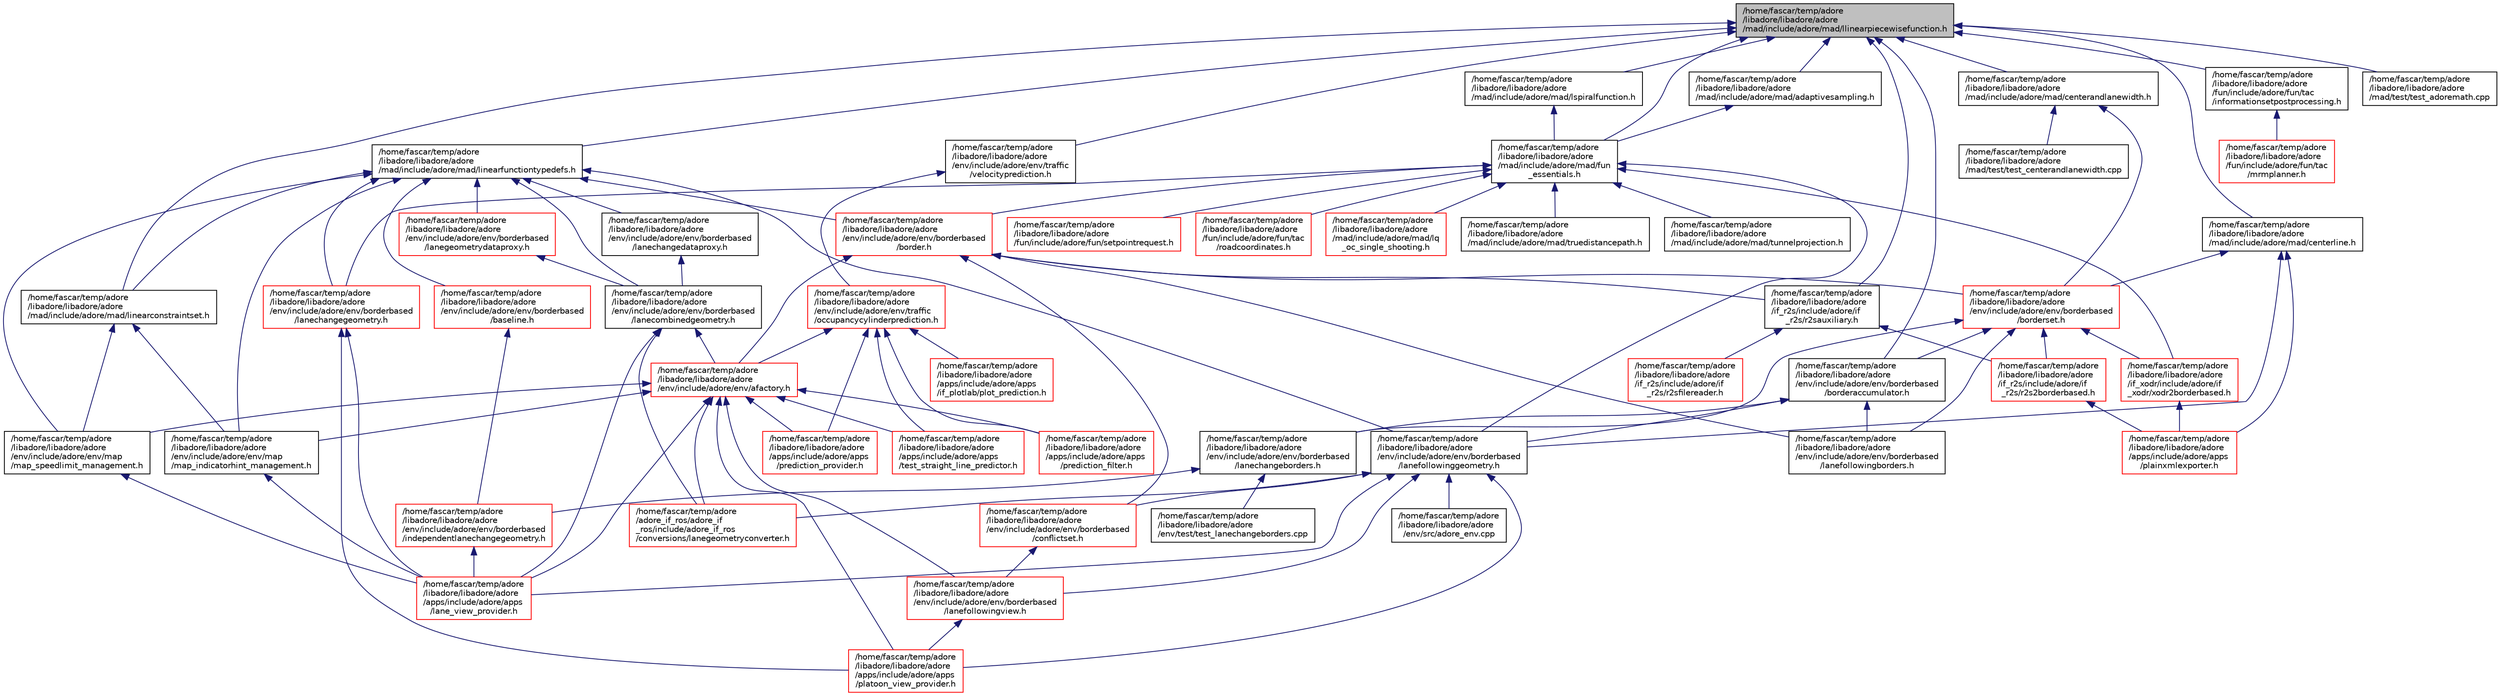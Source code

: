 digraph "/home/fascar/temp/adore/libadore/libadore/adore/mad/include/adore/mad/llinearpiecewisefunction.h"
{
 // LATEX_PDF_SIZE
  edge [fontname="Helvetica",fontsize="10",labelfontname="Helvetica",labelfontsize="10"];
  node [fontname="Helvetica",fontsize="10",shape=record];
  Node1 [label="/home/fascar/temp/adore\l/libadore/libadore/adore\l/mad/include/adore/mad/llinearpiecewisefunction.h",height=0.2,width=0.4,color="black", fillcolor="grey75", style="filled", fontcolor="black",tooltip=" "];
  Node1 -> Node2 [dir="back",color="midnightblue",fontsize="10",style="solid",fontname="Helvetica"];
  Node2 [label="/home/fascar/temp/adore\l/libadore/libadore/adore\l/env/include/adore/env/borderbased\l/borderaccumulator.h",height=0.2,width=0.4,color="black", fillcolor="white", style="filled",URL="$borderaccumulator_8h.html",tooltip=" "];
  Node2 -> Node3 [dir="back",color="midnightblue",fontsize="10",style="solid",fontname="Helvetica"];
  Node3 [label="/home/fascar/temp/adore\l/libadore/libadore/adore\l/env/include/adore/env/borderbased\l/lanechangeborders.h",height=0.2,width=0.4,color="black", fillcolor="white", style="filled",URL="$lanechangeborders_8h.html",tooltip=" "];
  Node3 -> Node4 [dir="back",color="midnightblue",fontsize="10",style="solid",fontname="Helvetica"];
  Node4 [label="/home/fascar/temp/adore\l/libadore/libadore/adore\l/env/include/adore/env/borderbased\l/independentlanechangegeometry.h",height=0.2,width=0.4,color="red", fillcolor="white", style="filled",URL="$independentlanechangegeometry_8h.html",tooltip=" "];
  Node4 -> Node5 [dir="back",color="midnightblue",fontsize="10",style="solid",fontname="Helvetica"];
  Node5 [label="/home/fascar/temp/adore\l/libadore/libadore/adore\l/apps/include/adore/apps\l/lane_view_provider.h",height=0.2,width=0.4,color="red", fillcolor="white", style="filled",URL="$lane__view__provider_8h.html",tooltip=" "];
  Node3 -> Node8 [dir="back",color="midnightblue",fontsize="10",style="solid",fontname="Helvetica"];
  Node8 [label="/home/fascar/temp/adore\l/libadore/libadore/adore\l/env/test/test_lanechangeborders.cpp",height=0.2,width=0.4,color="black", fillcolor="white", style="filled",URL="$test__lanechangeborders_8cpp.html",tooltip=" "];
  Node2 -> Node9 [dir="back",color="midnightblue",fontsize="10",style="solid",fontname="Helvetica"];
  Node9 [label="/home/fascar/temp/adore\l/libadore/libadore/adore\l/env/include/adore/env/borderbased\l/lanefollowingborders.h",height=0.2,width=0.4,color="black", fillcolor="white", style="filled",URL="$lanefollowingborders_8h.html",tooltip=" "];
  Node2 -> Node10 [dir="back",color="midnightblue",fontsize="10",style="solid",fontname="Helvetica"];
  Node10 [label="/home/fascar/temp/adore\l/libadore/libadore/adore\l/env/include/adore/env/borderbased\l/lanefollowinggeometry.h",height=0.2,width=0.4,color="black", fillcolor="white", style="filled",URL="$lanefollowinggeometry_8h.html",tooltip=" "];
  Node10 -> Node11 [dir="back",color="midnightblue",fontsize="10",style="solid",fontname="Helvetica"];
  Node11 [label="/home/fascar/temp/adore\l/adore_if_ros/adore_if\l_ros/include/adore_if_ros\l/conversions/lanegeometryconverter.h",height=0.2,width=0.4,color="red", fillcolor="white", style="filled",URL="$lanegeometryconverter_8h.html",tooltip=" "];
  Node10 -> Node5 [dir="back",color="midnightblue",fontsize="10",style="solid",fontname="Helvetica"];
  Node10 -> Node55 [dir="back",color="midnightblue",fontsize="10",style="solid",fontname="Helvetica"];
  Node55 [label="/home/fascar/temp/adore\l/libadore/libadore/adore\l/apps/include/adore/apps\l/platoon_view_provider.h",height=0.2,width=0.4,color="red", fillcolor="white", style="filled",URL="$platoon__view__provider_8h.html",tooltip=" "];
  Node10 -> Node56 [dir="back",color="midnightblue",fontsize="10",style="solid",fontname="Helvetica"];
  Node56 [label="/home/fascar/temp/adore\l/libadore/libadore/adore\l/env/include/adore/env/borderbased\l/conflictset.h",height=0.2,width=0.4,color="red", fillcolor="white", style="filled",URL="$env_2include_2adore_2env_2borderbased_2conflictset_8h.html",tooltip=" "];
  Node56 -> Node60 [dir="back",color="midnightblue",fontsize="10",style="solid",fontname="Helvetica"];
  Node60 [label="/home/fascar/temp/adore\l/libadore/libadore/adore\l/env/include/adore/env/borderbased\l/lanefollowingview.h",height=0.2,width=0.4,color="red", fillcolor="white", style="filled",URL="$lanefollowingview_8h.html",tooltip=" "];
  Node60 -> Node55 [dir="back",color="midnightblue",fontsize="10",style="solid",fontname="Helvetica"];
  Node10 -> Node60 [dir="back",color="midnightblue",fontsize="10",style="solid",fontname="Helvetica"];
  Node10 -> Node64 [dir="back",color="midnightblue",fontsize="10",style="solid",fontname="Helvetica"];
  Node64 [label="/home/fascar/temp/adore\l/libadore/libadore/adore\l/env/src/adore_env.cpp",height=0.2,width=0.4,color="black", fillcolor="white", style="filled",URL="$adore__env_8cpp.html",tooltip=" "];
  Node1 -> Node65 [dir="back",color="midnightblue",fontsize="10",style="solid",fontname="Helvetica"];
  Node65 [label="/home/fascar/temp/adore\l/libadore/libadore/adore\l/env/include/adore/env/traffic\l/velocityprediction.h",height=0.2,width=0.4,color="black", fillcolor="white", style="filled",URL="$velocityprediction_8h.html",tooltip=" "];
  Node65 -> Node66 [dir="back",color="midnightblue",fontsize="10",style="solid",fontname="Helvetica"];
  Node66 [label="/home/fascar/temp/adore\l/libadore/libadore/adore\l/env/include/adore/env/traffic\l/occupancycylinderprediction.h",height=0.2,width=0.4,color="red", fillcolor="white", style="filled",URL="$occupancycylinderprediction_8h.html",tooltip=" "];
  Node66 -> Node67 [dir="back",color="midnightblue",fontsize="10",style="solid",fontname="Helvetica"];
  Node67 [label="/home/fascar/temp/adore\l/libadore/libadore/adore\l/apps/include/adore/apps\l/if_plotlab/plot_prediction.h",height=0.2,width=0.4,color="red", fillcolor="white", style="filled",URL="$plot__prediction_8h.html",tooltip=" "];
  Node66 -> Node72 [dir="back",color="midnightblue",fontsize="10",style="solid",fontname="Helvetica"];
  Node72 [label="/home/fascar/temp/adore\l/libadore/libadore/adore\l/apps/include/adore/apps\l/prediction_filter.h",height=0.2,width=0.4,color="red", fillcolor="white", style="filled",URL="$prediction__filter_8h.html",tooltip=" "];
  Node66 -> Node73 [dir="back",color="midnightblue",fontsize="10",style="solid",fontname="Helvetica"];
  Node73 [label="/home/fascar/temp/adore\l/libadore/libadore/adore\l/apps/include/adore/apps\l/prediction_provider.h",height=0.2,width=0.4,color="red", fillcolor="white", style="filled",URL="$prediction__provider_8h.html",tooltip=" "];
  Node66 -> Node74 [dir="back",color="midnightblue",fontsize="10",style="solid",fontname="Helvetica"];
  Node74 [label="/home/fascar/temp/adore\l/libadore/libadore/adore\l/apps/include/adore/apps\l/test_straight_line_predictor.h",height=0.2,width=0.4,color="red", fillcolor="white", style="filled",URL="$test__straight__line__predictor_8h.html",tooltip=" "];
  Node66 -> Node75 [dir="back",color="midnightblue",fontsize="10",style="solid",fontname="Helvetica"];
  Node75 [label="/home/fascar/temp/adore\l/libadore/libadore/adore\l/env/include/adore/env/afactory.h",height=0.2,width=0.4,color="red", fillcolor="white", style="filled",URL="$env_2include_2adore_2env_2afactory_8h.html",tooltip=" "];
  Node75 -> Node11 [dir="back",color="midnightblue",fontsize="10",style="solid",fontname="Helvetica"];
  Node75 -> Node5 [dir="back",color="midnightblue",fontsize="10",style="solid",fontname="Helvetica"];
  Node75 -> Node55 [dir="back",color="midnightblue",fontsize="10",style="solid",fontname="Helvetica"];
  Node75 -> Node72 [dir="back",color="midnightblue",fontsize="10",style="solid",fontname="Helvetica"];
  Node75 -> Node73 [dir="back",color="midnightblue",fontsize="10",style="solid",fontname="Helvetica"];
  Node75 -> Node74 [dir="back",color="midnightblue",fontsize="10",style="solid",fontname="Helvetica"];
  Node75 -> Node60 [dir="back",color="midnightblue",fontsize="10",style="solid",fontname="Helvetica"];
  Node75 -> Node114 [dir="back",color="midnightblue",fontsize="10",style="solid",fontname="Helvetica"];
  Node114 [label="/home/fascar/temp/adore\l/libadore/libadore/adore\l/env/include/adore/env/map\l/map_indicatorhint_management.h",height=0.2,width=0.4,color="black", fillcolor="white", style="filled",URL="$map__indicatorhint__management_8h.html",tooltip=" "];
  Node114 -> Node5 [dir="back",color="midnightblue",fontsize="10",style="solid",fontname="Helvetica"];
  Node75 -> Node115 [dir="back",color="midnightblue",fontsize="10",style="solid",fontname="Helvetica"];
  Node115 [label="/home/fascar/temp/adore\l/libadore/libadore/adore\l/env/include/adore/env/map\l/map_speedlimit_management.h",height=0.2,width=0.4,color="black", fillcolor="white", style="filled",URL="$map__speedlimit__management_8h.html",tooltip=" "];
  Node115 -> Node5 [dir="back",color="midnightblue",fontsize="10",style="solid",fontname="Helvetica"];
  Node1 -> Node128 [dir="back",color="midnightblue",fontsize="10",style="solid",fontname="Helvetica"];
  Node128 [label="/home/fascar/temp/adore\l/libadore/libadore/adore\l/fun/include/adore/fun/tac\l/informationsetpostprocessing.h",height=0.2,width=0.4,color="black", fillcolor="white", style="filled",URL="$informationsetpostprocessing_8h.html",tooltip=" "];
  Node128 -> Node129 [dir="back",color="midnightblue",fontsize="10",style="solid",fontname="Helvetica"];
  Node129 [label="/home/fascar/temp/adore\l/libadore/libadore/adore\l/fun/include/adore/fun/tac\l/mrmplanner.h",height=0.2,width=0.4,color="red", fillcolor="white", style="filled",URL="$mrmplanner_8h.html",tooltip=" "];
  Node1 -> Node134 [dir="back",color="midnightblue",fontsize="10",style="solid",fontname="Helvetica"];
  Node134 [label="/home/fascar/temp/adore\l/libadore/libadore/adore\l/if_r2s/include/adore/if\l_r2s/r2sauxiliary.h",height=0.2,width=0.4,color="black", fillcolor="white", style="filled",URL="$r2sauxiliary_8h.html",tooltip=" "];
  Node134 -> Node135 [dir="back",color="midnightblue",fontsize="10",style="solid",fontname="Helvetica"];
  Node135 [label="/home/fascar/temp/adore\l/libadore/libadore/adore\l/if_r2s/include/adore/if\l_r2s/r2s2borderbased.h",height=0.2,width=0.4,color="red", fillcolor="white", style="filled",URL="$r2s2borderbased_8h.html",tooltip=" "];
  Node135 -> Node136 [dir="back",color="midnightblue",fontsize="10",style="solid",fontname="Helvetica"];
  Node136 [label="/home/fascar/temp/adore\l/libadore/libadore/adore\l/apps/include/adore/apps\l/plainxmlexporter.h",height=0.2,width=0.4,color="red", fillcolor="white", style="filled",URL="$plainxmlexporter_8h.html",tooltip=" "];
  Node134 -> Node139 [dir="back",color="midnightblue",fontsize="10",style="solid",fontname="Helvetica"];
  Node139 [label="/home/fascar/temp/adore\l/libadore/libadore/adore\l/if_r2s/include/adore/if\l_r2s/r2sfilereader.h",height=0.2,width=0.4,color="red", fillcolor="white", style="filled",URL="$r2sfilereader_8h.html",tooltip=" "];
  Node1 -> Node141 [dir="back",color="midnightblue",fontsize="10",style="solid",fontname="Helvetica"];
  Node141 [label="/home/fascar/temp/adore\l/libadore/libadore/adore\l/mad/include/adore/mad/adaptivesampling.h",height=0.2,width=0.4,color="black", fillcolor="white", style="filled",URL="$adaptivesampling_8h.html",tooltip=" "];
  Node141 -> Node142 [dir="back",color="midnightblue",fontsize="10",style="solid",fontname="Helvetica"];
  Node142 [label="/home/fascar/temp/adore\l/libadore/libadore/adore\l/mad/include/adore/mad/fun\l_essentials.h",height=0.2,width=0.4,color="black", fillcolor="white", style="filled",URL="$fun__essentials_8h.html",tooltip=" "];
  Node142 -> Node143 [dir="back",color="midnightblue",fontsize="10",style="solid",fontname="Helvetica"];
  Node143 [label="/home/fascar/temp/adore\l/libadore/libadore/adore\l/env/include/adore/env/borderbased\l/border.h",height=0.2,width=0.4,color="red", fillcolor="white", style="filled",URL="$border_8h.html",tooltip=" "];
  Node143 -> Node75 [dir="back",color="midnightblue",fontsize="10",style="solid",fontname="Helvetica"];
  Node143 -> Node147 [dir="back",color="midnightblue",fontsize="10",style="solid",fontname="Helvetica"];
  Node147 [label="/home/fascar/temp/adore\l/libadore/libadore/adore\l/env/include/adore/env/borderbased\l/borderset.h",height=0.2,width=0.4,color="red", fillcolor="white", style="filled",URL="$borderset_8h.html",tooltip=" "];
  Node147 -> Node2 [dir="back",color="midnightblue",fontsize="10",style="solid",fontname="Helvetica"];
  Node147 -> Node3 [dir="back",color="midnightblue",fontsize="10",style="solid",fontname="Helvetica"];
  Node147 -> Node9 [dir="back",color="midnightblue",fontsize="10",style="solid",fontname="Helvetica"];
  Node147 -> Node135 [dir="back",color="midnightblue",fontsize="10",style="solid",fontname="Helvetica"];
  Node147 -> Node156 [dir="back",color="midnightblue",fontsize="10",style="solid",fontname="Helvetica"];
  Node156 [label="/home/fascar/temp/adore\l/libadore/libadore/adore\l/if_xodr/include/adore/if\l_xodr/xodr2borderbased.h",height=0.2,width=0.4,color="red", fillcolor="white", style="filled",URL="$xodr2borderbased_8h.html",tooltip=" "];
  Node156 -> Node136 [dir="back",color="midnightblue",fontsize="10",style="solid",fontname="Helvetica"];
  Node143 -> Node56 [dir="back",color="midnightblue",fontsize="10",style="solid",fontname="Helvetica"];
  Node143 -> Node9 [dir="back",color="midnightblue",fontsize="10",style="solid",fontname="Helvetica"];
  Node143 -> Node134 [dir="back",color="midnightblue",fontsize="10",style="solid",fontname="Helvetica"];
  Node142 -> Node153 [dir="back",color="midnightblue",fontsize="10",style="solid",fontname="Helvetica"];
  Node153 [label="/home/fascar/temp/adore\l/libadore/libadore/adore\l/env/include/adore/env/borderbased\l/lanechangegeometry.h",height=0.2,width=0.4,color="red", fillcolor="white", style="filled",URL="$lanechangegeometry_8h.html",tooltip=" "];
  Node153 -> Node5 [dir="back",color="midnightblue",fontsize="10",style="solid",fontname="Helvetica"];
  Node153 -> Node55 [dir="back",color="midnightblue",fontsize="10",style="solid",fontname="Helvetica"];
  Node142 -> Node10 [dir="back",color="midnightblue",fontsize="10",style="solid",fontname="Helvetica"];
  Node142 -> Node167 [dir="back",color="midnightblue",fontsize="10",style="solid",fontname="Helvetica"];
  Node167 [label="/home/fascar/temp/adore\l/libadore/libadore/adore\l/fun/include/adore/fun/setpointrequest.h",height=0.2,width=0.4,color="red", fillcolor="white", style="filled",URL="$setpointrequest_8h.html",tooltip=" "];
  Node142 -> Node220 [dir="back",color="midnightblue",fontsize="10",style="solid",fontname="Helvetica"];
  Node220 [label="/home/fascar/temp/adore\l/libadore/libadore/adore\l/fun/include/adore/fun/tac\l/roadcoordinates.h",height=0.2,width=0.4,color="red", fillcolor="white", style="filled",URL="$roadcoordinates_8h.html",tooltip=" "];
  Node142 -> Node156 [dir="back",color="midnightblue",fontsize="10",style="solid",fontname="Helvetica"];
  Node142 -> Node221 [dir="back",color="midnightblue",fontsize="10",style="solid",fontname="Helvetica"];
  Node221 [label="/home/fascar/temp/adore\l/libadore/libadore/adore\l/mad/include/adore/mad/lq\l_oc_single_shooting.h",height=0.2,width=0.4,color="red", fillcolor="white", style="filled",URL="$lq__oc__single__shooting_8h.html",tooltip=" "];
  Node142 -> Node222 [dir="back",color="midnightblue",fontsize="10",style="solid",fontname="Helvetica"];
  Node222 [label="/home/fascar/temp/adore\l/libadore/libadore/adore\l/mad/include/adore/mad/truedistancepath.h",height=0.2,width=0.4,color="black", fillcolor="white", style="filled",URL="$truedistancepath_8h.html",tooltip=" "];
  Node142 -> Node223 [dir="back",color="midnightblue",fontsize="10",style="solid",fontname="Helvetica"];
  Node223 [label="/home/fascar/temp/adore\l/libadore/libadore/adore\l/mad/include/adore/mad/tunnelprojection.h",height=0.2,width=0.4,color="black", fillcolor="white", style="filled",URL="$tunnelprojection_8h.html",tooltip=" "];
  Node1 -> Node224 [dir="back",color="midnightblue",fontsize="10",style="solid",fontname="Helvetica"];
  Node224 [label="/home/fascar/temp/adore\l/libadore/libadore/adore\l/mad/include/adore/mad/centerandlanewidth.h",height=0.2,width=0.4,color="black", fillcolor="white", style="filled",URL="$centerandlanewidth_8h.html",tooltip=" "];
  Node224 -> Node147 [dir="back",color="midnightblue",fontsize="10",style="solid",fontname="Helvetica"];
  Node224 -> Node225 [dir="back",color="midnightblue",fontsize="10",style="solid",fontname="Helvetica"];
  Node225 [label="/home/fascar/temp/adore\l/libadore/libadore/adore\l/mad/test/test_centerandlanewidth.cpp",height=0.2,width=0.4,color="black", fillcolor="white", style="filled",URL="$test__centerandlanewidth_8cpp.html",tooltip=" "];
  Node1 -> Node226 [dir="back",color="midnightblue",fontsize="10",style="solid",fontname="Helvetica"];
  Node226 [label="/home/fascar/temp/adore\l/libadore/libadore/adore\l/mad/include/adore/mad/centerline.h",height=0.2,width=0.4,color="black", fillcolor="white", style="filled",URL="$centerline_8h.html",tooltip=" "];
  Node226 -> Node136 [dir="back",color="midnightblue",fontsize="10",style="solid",fontname="Helvetica"];
  Node226 -> Node147 [dir="back",color="midnightblue",fontsize="10",style="solid",fontname="Helvetica"];
  Node226 -> Node10 [dir="back",color="midnightblue",fontsize="10",style="solid",fontname="Helvetica"];
  Node1 -> Node142 [dir="back",color="midnightblue",fontsize="10",style="solid",fontname="Helvetica"];
  Node1 -> Node227 [dir="back",color="midnightblue",fontsize="10",style="solid",fontname="Helvetica"];
  Node227 [label="/home/fascar/temp/adore\l/libadore/libadore/adore\l/mad/include/adore/mad/linearconstraintset.h",height=0.2,width=0.4,color="black", fillcolor="white", style="filled",URL="$linearconstraintset_8h.html",tooltip=" "];
  Node227 -> Node114 [dir="back",color="midnightblue",fontsize="10",style="solid",fontname="Helvetica"];
  Node227 -> Node115 [dir="back",color="midnightblue",fontsize="10",style="solid",fontname="Helvetica"];
  Node1 -> Node228 [dir="back",color="midnightblue",fontsize="10",style="solid",fontname="Helvetica"];
  Node228 [label="/home/fascar/temp/adore\l/libadore/libadore/adore\l/mad/include/adore/mad/linearfunctiontypedefs.h",height=0.2,width=0.4,color="black", fillcolor="white", style="filled",URL="$linearfunctiontypedefs_8h.html",tooltip=" "];
  Node228 -> Node162 [dir="back",color="midnightblue",fontsize="10",style="solid",fontname="Helvetica"];
  Node162 [label="/home/fascar/temp/adore\l/libadore/libadore/adore\l/env/include/adore/env/borderbased\l/baseline.h",height=0.2,width=0.4,color="red", fillcolor="white", style="filled",URL="$baseline_8h.html",tooltip=" "];
  Node162 -> Node4 [dir="back",color="midnightblue",fontsize="10",style="solid",fontname="Helvetica"];
  Node228 -> Node143 [dir="back",color="midnightblue",fontsize="10",style="solid",fontname="Helvetica"];
  Node228 -> Node229 [dir="back",color="midnightblue",fontsize="10",style="solid",fontname="Helvetica"];
  Node229 [label="/home/fascar/temp/adore\l/libadore/libadore/adore\l/env/include/adore/env/borderbased\l/lanechangedataproxy.h",height=0.2,width=0.4,color="black", fillcolor="white", style="filled",URL="$lanechangedataproxy_8h.html",tooltip=" "];
  Node229 -> Node230 [dir="back",color="midnightblue",fontsize="10",style="solid",fontname="Helvetica"];
  Node230 [label="/home/fascar/temp/adore\l/libadore/libadore/adore\l/env/include/adore/env/borderbased\l/lanecombinedgeometry.h",height=0.2,width=0.4,color="black", fillcolor="white", style="filled",URL="$lanecombinedgeometry_8h.html",tooltip=" "];
  Node230 -> Node11 [dir="back",color="midnightblue",fontsize="10",style="solid",fontname="Helvetica"];
  Node230 -> Node5 [dir="back",color="midnightblue",fontsize="10",style="solid",fontname="Helvetica"];
  Node230 -> Node75 [dir="back",color="midnightblue",fontsize="10",style="solid",fontname="Helvetica"];
  Node228 -> Node153 [dir="back",color="midnightblue",fontsize="10",style="solid",fontname="Helvetica"];
  Node228 -> Node230 [dir="back",color="midnightblue",fontsize="10",style="solid",fontname="Helvetica"];
  Node228 -> Node10 [dir="back",color="midnightblue",fontsize="10",style="solid",fontname="Helvetica"];
  Node228 -> Node231 [dir="back",color="midnightblue",fontsize="10",style="solid",fontname="Helvetica"];
  Node231 [label="/home/fascar/temp/adore\l/libadore/libadore/adore\l/env/include/adore/env/borderbased\l/lanegeometrydataproxy.h",height=0.2,width=0.4,color="red", fillcolor="white", style="filled",URL="$lanegeometrydataproxy_8h.html",tooltip=" "];
  Node231 -> Node230 [dir="back",color="midnightblue",fontsize="10",style="solid",fontname="Helvetica"];
  Node228 -> Node114 [dir="back",color="midnightblue",fontsize="10",style="solid",fontname="Helvetica"];
  Node228 -> Node115 [dir="back",color="midnightblue",fontsize="10",style="solid",fontname="Helvetica"];
  Node228 -> Node227 [dir="back",color="midnightblue",fontsize="10",style="solid",fontname="Helvetica"];
  Node1 -> Node232 [dir="back",color="midnightblue",fontsize="10",style="solid",fontname="Helvetica"];
  Node232 [label="/home/fascar/temp/adore\l/libadore/libadore/adore\l/mad/include/adore/mad/lspiralfunction.h",height=0.2,width=0.4,color="black", fillcolor="white", style="filled",URL="$lspiralfunction_8h.html",tooltip=" "];
  Node232 -> Node142 [dir="back",color="midnightblue",fontsize="10",style="solid",fontname="Helvetica"];
  Node1 -> Node233 [dir="back",color="midnightblue",fontsize="10",style="solid",fontname="Helvetica"];
  Node233 [label="/home/fascar/temp/adore\l/libadore/libadore/adore\l/mad/test/test_adoremath.cpp",height=0.2,width=0.4,color="black", fillcolor="white", style="filled",URL="$test__adoremath_8cpp.html",tooltip=" "];
}
